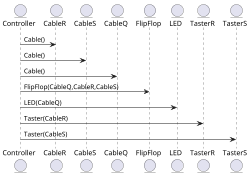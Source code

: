 @startuml
'https://plantuml.com/use-case-diagram
entity Controller
entity CableR
entity CableS
entity CableQ
entity FlipFlop
entity LED
entity TasterR
entity TasterS

scale 250 width
Controller->CableR:Cable()
Controller->CableS:Cable()
Controller->CableQ:Cable()
Controller->FlipFlop:FlipFlop(CableQ,CableR,CableS)
Controller->LED: LED(CableQ)

Controller->TasterR:Taster(CableR)
Controller->TasterS:Taster(CableS)
@enduml